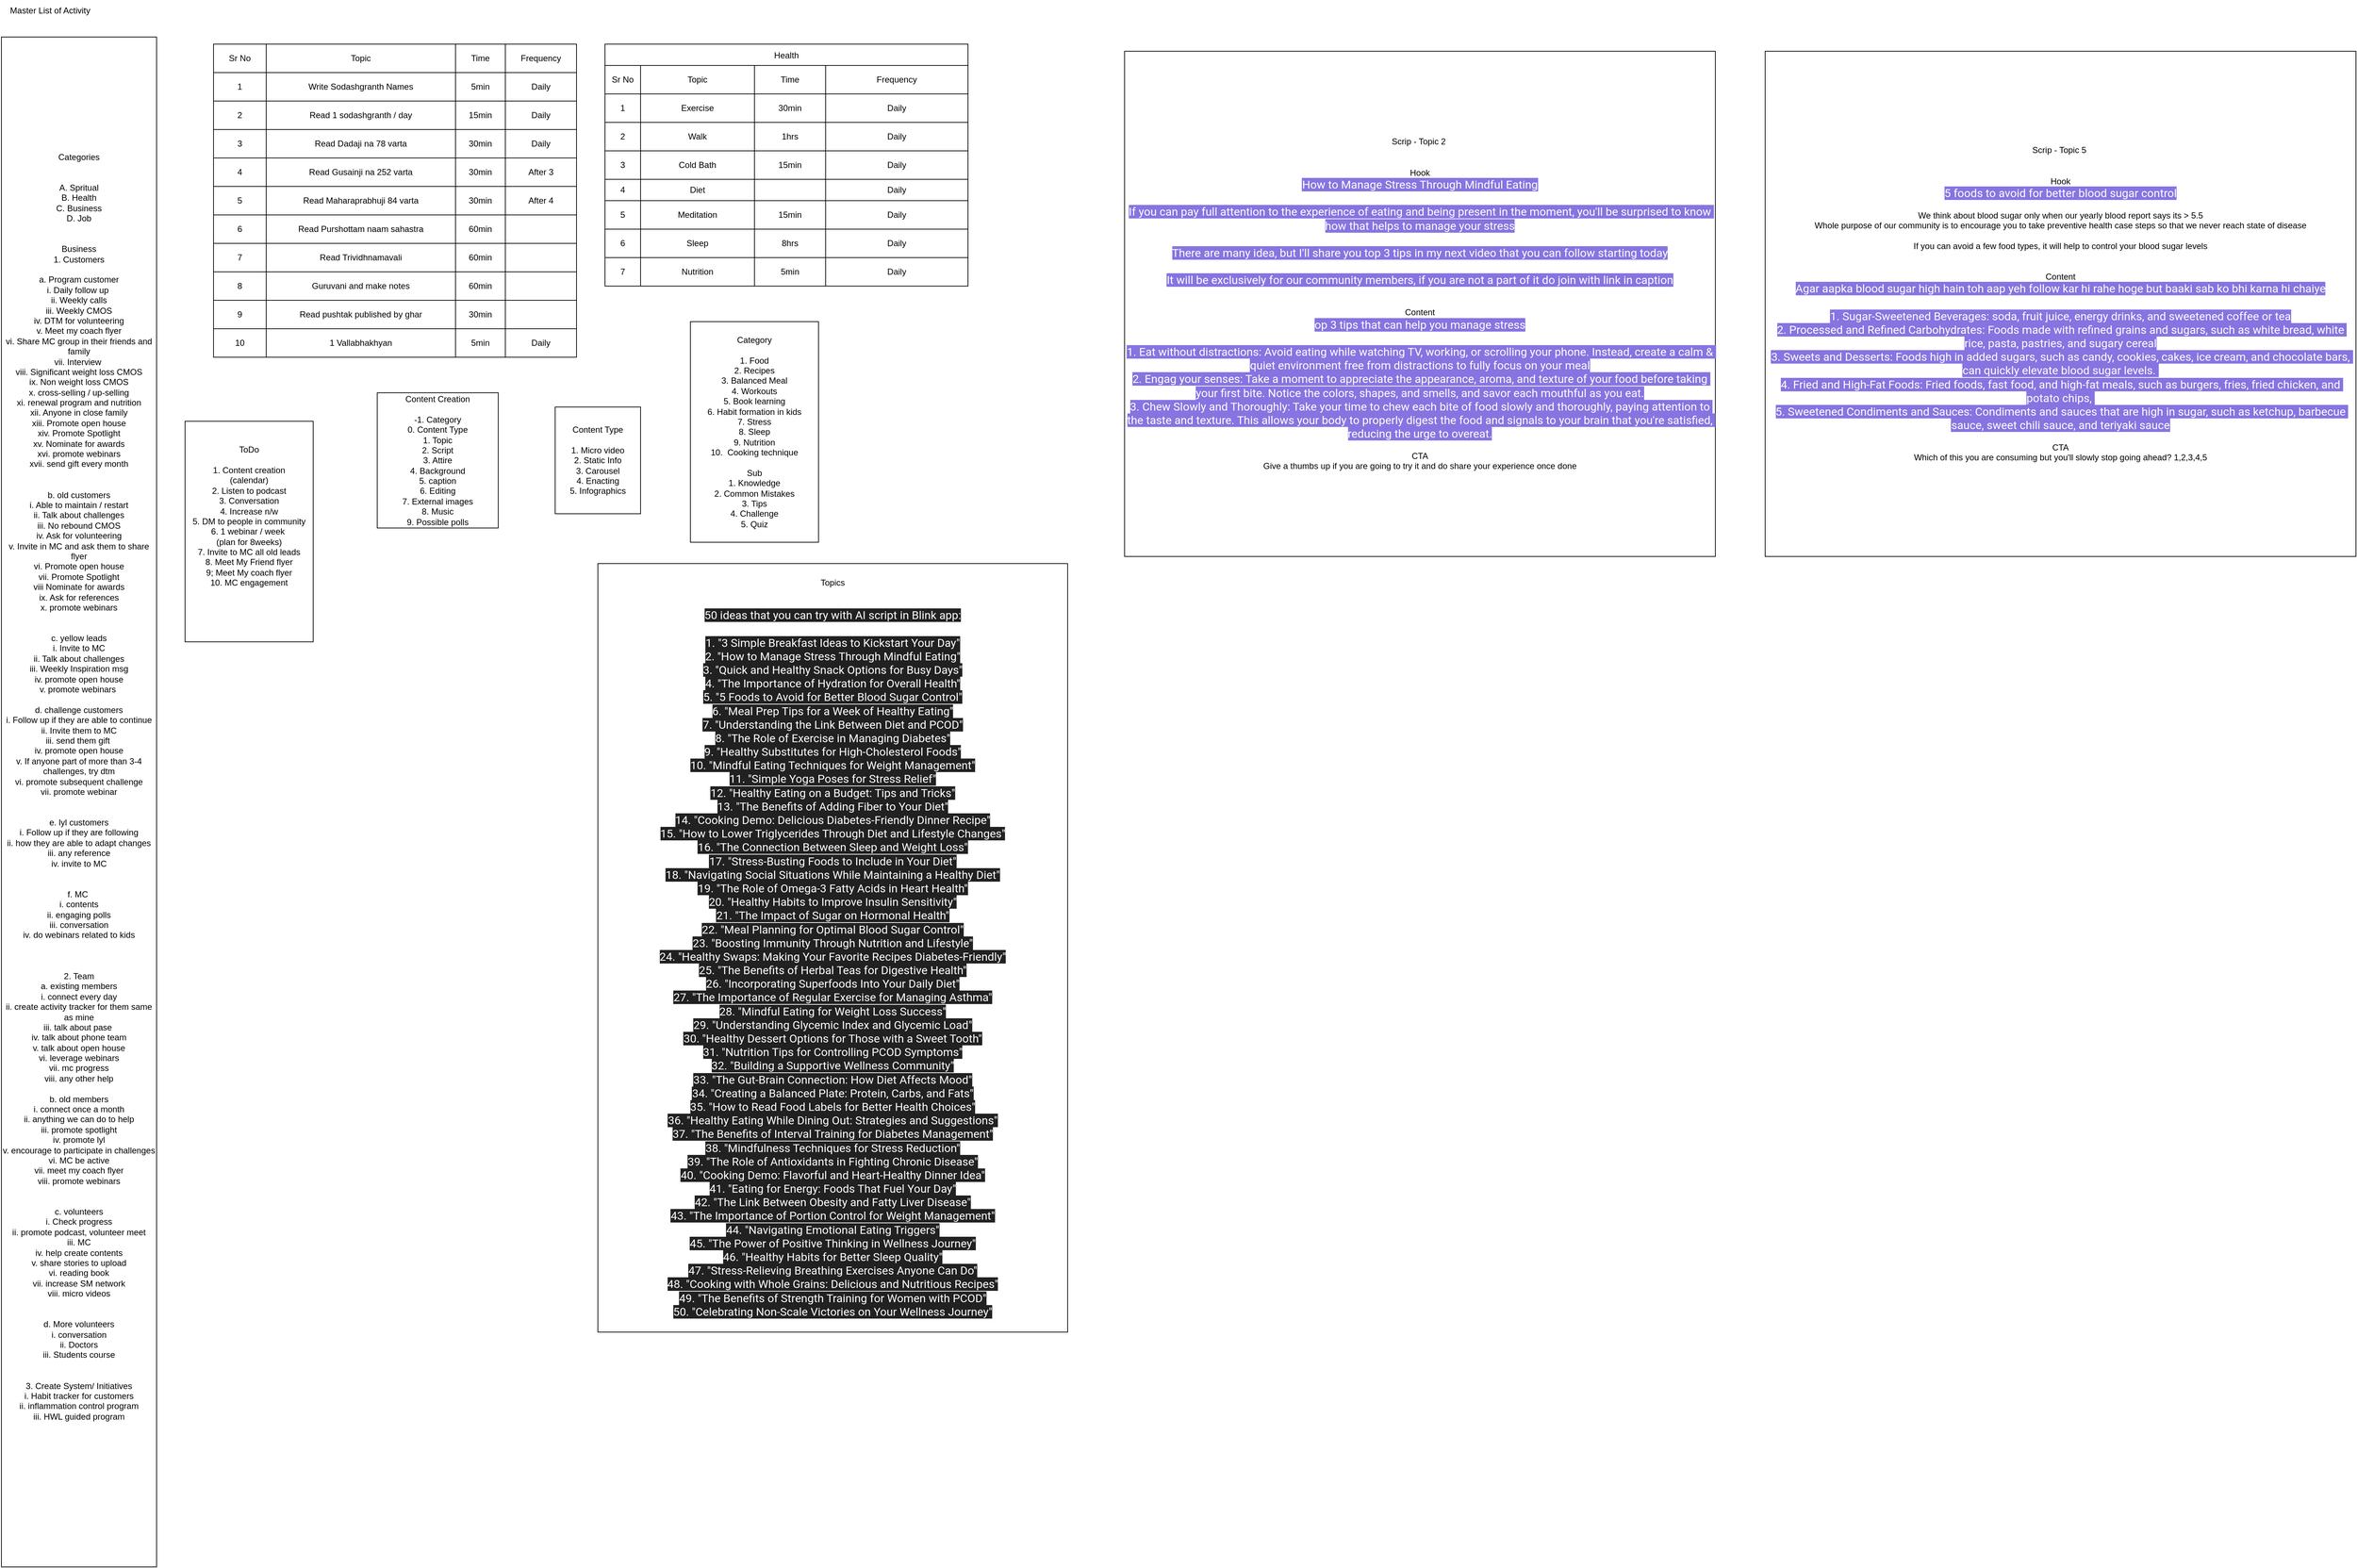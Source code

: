<mxfile version="24.2.7" type="github">
  <diagram name="Page-1" id="o7TmA1QrKZWusFfurLSE">
    <mxGraphModel dx="1266" dy="685" grid="1" gridSize="10" guides="1" tooltips="1" connect="1" arrows="1" fold="1" page="1" pageScale="1" pageWidth="827" pageHeight="1169" math="0" shadow="0">
      <root>
        <mxCell id="0" />
        <mxCell id="1" parent="0" />
        <mxCell id="f_WUbL0dvEo4hb0WviOG-1" value="Categories&lt;div&gt;&lt;br&gt;&lt;/div&gt;&lt;div&gt;&lt;br&gt;&lt;/div&gt;&lt;div&gt;A. Spritual&lt;/div&gt;&lt;div&gt;B. Health&lt;/div&gt;&lt;div&gt;C. Business&lt;/div&gt;&lt;div&gt;D. Job&lt;/div&gt;&lt;div&gt;&lt;br&gt;&lt;/div&gt;&lt;div&gt;&lt;br&gt;&lt;/div&gt;&lt;div&gt;Business&lt;/div&gt;&lt;div&gt;1. Customers&lt;/div&gt;&lt;div&gt;&lt;br&gt;&lt;/div&gt;&lt;div&gt;a. Program customer&lt;/div&gt;&lt;div&gt;i. Daily follow up&amp;nbsp;&lt;/div&gt;&lt;div&gt;ii. Weekly calls&lt;/div&gt;&lt;div&gt;iii. Weekly CMOS&lt;/div&gt;&lt;div&gt;iv. DTM for volunteering&lt;/div&gt;&lt;div&gt;v. Meet my coach flyer&lt;/div&gt;&lt;div&gt;vi. Share MC group in their friends and family&lt;/div&gt;&lt;div&gt;vii. Interview&amp;nbsp;&lt;/div&gt;&lt;div&gt;viii. Significant weight loss CMOS&lt;/div&gt;&lt;div&gt;ix. Non weight loss CMOS&lt;/div&gt;&lt;div&gt;&lt;span style=&quot;background-color: initial;&quot;&gt;x. cross-selling / up-selling&lt;/span&gt;&lt;br&gt;&lt;/div&gt;&lt;div&gt;&lt;span style=&quot;background-color: initial;&quot;&gt;xi. renewal program and nutrition&lt;/span&gt;&lt;/div&gt;&lt;div&gt;&lt;span style=&quot;background-color: initial;&quot;&gt;&amp;nbsp;xii. Anyone in close family&amp;nbsp;&lt;/span&gt;&lt;/div&gt;&lt;div&gt;xiii. Promote open house&lt;br&gt;xiv. Promote Spotlight&lt;br&gt;xv. Nominate for awards&lt;/div&gt;&lt;div&gt;xvi. promote webinars&lt;br&gt;&lt;/div&gt;&lt;div&gt;xvii. send gift every month&lt;/div&gt;&lt;div&gt;&lt;br&gt;&lt;/div&gt;&lt;div&gt;&lt;br&gt;&lt;/div&gt;&lt;div&gt;b. old customers&lt;br&gt;i. Able to maintain / restart&lt;br&gt;ii. Talk about challenges&lt;br&gt;iii. No rebound CMOS&lt;br&gt;iv. Ask for volunteering&lt;br&gt;v. Invite in MC and ask them to share flyer&lt;br&gt;vi. Promote open house&lt;br&gt;vii. Promote Spotlight&lt;br&gt;viii Nominate for awards&lt;br&gt;ix. Ask for references&lt;/div&gt;&lt;div&gt;x. promote webinars&lt;br&gt;&lt;/div&gt;&lt;div&gt;&lt;br&gt;&lt;/div&gt;&lt;div&gt;&lt;br&gt;&lt;/div&gt;&lt;div&gt;c. yellow leads&lt;br&gt;i. Invite to MC&lt;br&gt;ii. Talk about challenges&lt;br&gt;iii. Weekly Inspiration msg&lt;br&gt;iv. promote open house&lt;/div&gt;&lt;div&gt;v. promote webinars&amp;nbsp;&lt;br&gt;&lt;br&gt;&lt;/div&gt;&lt;div&gt;d. challenge customers&lt;/div&gt;&lt;div&gt;i. Follow up if they are able to continue&lt;/div&gt;&lt;div&gt;ii. Invite them to MC&lt;/div&gt;&lt;div&gt;iii. send them gift&amp;nbsp;&lt;/div&gt;&lt;div&gt;iv. promote open house&lt;/div&gt;&lt;div&gt;v. If anyone part of more than 3-4 challenges, try dtm&lt;/div&gt;&lt;div&gt;vi. promote subsequent challenge&lt;/div&gt;&lt;div&gt;vii. promote webinar&lt;/div&gt;&lt;div&gt;&lt;br&gt;&lt;/div&gt;&lt;div&gt;&lt;br&gt;&lt;/div&gt;&lt;div&gt;e. lyl customers&lt;br&gt;i. Follow up if they are following&lt;/div&gt;&lt;div&gt;ii. how they are able to adapt changes&lt;/div&gt;&lt;div&gt;iii. any reference&lt;/div&gt;&lt;div&gt;iv. invite to MC&lt;/div&gt;&lt;div&gt;&lt;br&gt;&lt;br&gt;&lt;/div&gt;&lt;div&gt;f. MC&amp;nbsp;&lt;/div&gt;&lt;div&gt;i. contents&lt;/div&gt;&lt;div&gt;ii. engaging polls&lt;/div&gt;&lt;div&gt;iii. conversation&lt;/div&gt;&lt;div&gt;iv. do webinars related to kids&lt;/div&gt;&lt;div&gt;&lt;br&gt;&lt;/div&gt;&lt;div&gt;&lt;br&gt;&lt;/div&gt;&lt;div&gt;&lt;br&gt;&lt;/div&gt;&lt;div&gt;2. Team&lt;/div&gt;&lt;div&gt;a. existing members&lt;/div&gt;&lt;div&gt;i. connect every day&lt;/div&gt;&lt;div&gt;ii. create activity tracker for them same as mine&lt;/div&gt;&lt;div&gt;iii. talk about pase&amp;nbsp;&lt;/div&gt;&lt;div&gt;iv. talk about phone team&lt;/div&gt;&lt;div&gt;v. talk about open house&lt;/div&gt;&lt;div&gt;vi. leverage webinars&lt;/div&gt;&lt;div&gt;vii. mc progress&lt;/div&gt;&lt;div&gt;viii. any other help&lt;/div&gt;&lt;div&gt;&lt;br&gt;&lt;/div&gt;&lt;div&gt;b. old members&lt;/div&gt;&lt;div&gt;i. connect once a month&lt;/div&gt;&lt;div&gt;ii. anything we can do to help&lt;/div&gt;&lt;div&gt;iii. promote spotlight&lt;/div&gt;&lt;div&gt;iv. promote lyl&lt;/div&gt;&lt;div&gt;v. encourage to participate in challenges&lt;/div&gt;&lt;div&gt;vi. MC be active&lt;/div&gt;&lt;div&gt;vii. meet my coach flyer&lt;/div&gt;&lt;div&gt;viii. promote webinars&lt;/div&gt;&lt;div&gt;&lt;br&gt;&lt;/div&gt;&lt;div&gt;&lt;br&gt;&lt;/div&gt;&lt;div&gt;c. volunteers&lt;/div&gt;&lt;div&gt;i. Check progress&lt;/div&gt;&lt;div&gt;ii. promote podcast, volunteer meet&lt;/div&gt;&lt;div&gt;iii. MC&lt;/div&gt;&lt;div&gt;iv. help create contents&lt;/div&gt;&lt;div&gt;v. share stories to upload&lt;/div&gt;&lt;div&gt;vi. reading book&lt;/div&gt;&lt;div&gt;vii. increase SM network&lt;/div&gt;&lt;div&gt;viii. micro videos&lt;/div&gt;&lt;div&gt;&lt;br&gt;&lt;/div&gt;&lt;div&gt;&lt;br&gt;&lt;/div&gt;&lt;div&gt;d. More volunteers&lt;/div&gt;&lt;div&gt;i. conversation&lt;/div&gt;&lt;div&gt;ii. Doctors&lt;/div&gt;&lt;div&gt;iii. Students course&lt;/div&gt;&lt;div&gt;&lt;br&gt;&lt;/div&gt;&lt;div&gt;&lt;br&gt;&lt;/div&gt;&lt;div&gt;3. Create System/ Initiatives&lt;/div&gt;&lt;div&gt;i. Habit tracker for customers&lt;/div&gt;&lt;div&gt;ii. inflammation control program&lt;/div&gt;&lt;div&gt;iii. HWL guided program&lt;/div&gt;&lt;div&gt;&lt;br&gt;&lt;/div&gt;&lt;div&gt;&lt;br&gt;&lt;/div&gt;&lt;div&gt;&lt;br&gt;&lt;/div&gt;" style="rounded=0;whiteSpace=wrap;html=1;" vertex="1" parent="1">
          <mxGeometry x="52" y="80" width="218" height="2150" as="geometry" />
        </mxCell>
        <mxCell id="f_WUbL0dvEo4hb0WviOG-2" value="Master List of Activity" style="text;html=1;align=center;verticalAlign=middle;resizable=0;points=[];autosize=1;strokeColor=none;fillColor=none;" vertex="1" parent="1">
          <mxGeometry x="50" y="28" width="140" height="30" as="geometry" />
        </mxCell>
        <mxCell id="f_WUbL0dvEo4hb0WviOG-4" value="" style="shape=table;startSize=0;container=1;collapsible=0;childLayout=tableLayout;" vertex="1" parent="1">
          <mxGeometry x="350" y="90" width="510" height="440" as="geometry" />
        </mxCell>
        <mxCell id="f_WUbL0dvEo4hb0WviOG-5" value="" style="shape=tableRow;horizontal=0;startSize=0;swimlaneHead=0;swimlaneBody=0;strokeColor=inherit;top=0;left=0;bottom=0;right=0;collapsible=0;dropTarget=0;fillColor=none;points=[[0,0.5],[1,0.5]];portConstraint=eastwest;" vertex="1" parent="f_WUbL0dvEo4hb0WviOG-4">
          <mxGeometry width="510" height="40" as="geometry" />
        </mxCell>
        <mxCell id="f_WUbL0dvEo4hb0WviOG-6" value="Sr No" style="shape=partialRectangle;html=1;whiteSpace=wrap;connectable=0;strokeColor=inherit;overflow=hidden;fillColor=none;top=0;left=0;bottom=0;right=0;pointerEvents=1;align=center;" vertex="1" parent="f_WUbL0dvEo4hb0WviOG-5">
          <mxGeometry width="74" height="40" as="geometry">
            <mxRectangle width="74" height="40" as="alternateBounds" />
          </mxGeometry>
        </mxCell>
        <mxCell id="f_WUbL0dvEo4hb0WviOG-7" value="Topic" style="shape=partialRectangle;html=1;whiteSpace=wrap;connectable=0;strokeColor=inherit;overflow=hidden;fillColor=none;top=0;left=0;bottom=0;right=0;pointerEvents=1;" vertex="1" parent="f_WUbL0dvEo4hb0WviOG-5">
          <mxGeometry x="74" width="266" height="40" as="geometry">
            <mxRectangle width="266" height="40" as="alternateBounds" />
          </mxGeometry>
        </mxCell>
        <mxCell id="f_WUbL0dvEo4hb0WviOG-21" value="Time" style="shape=partialRectangle;html=1;whiteSpace=wrap;connectable=0;strokeColor=inherit;overflow=hidden;fillColor=none;top=0;left=0;bottom=0;right=0;pointerEvents=1;" vertex="1" parent="f_WUbL0dvEo4hb0WviOG-5">
          <mxGeometry x="340" width="70" height="40" as="geometry">
            <mxRectangle width="70" height="40" as="alternateBounds" />
          </mxGeometry>
        </mxCell>
        <mxCell id="f_WUbL0dvEo4hb0WviOG-17" value="Frequency" style="shape=partialRectangle;html=1;whiteSpace=wrap;connectable=0;strokeColor=inherit;overflow=hidden;fillColor=none;top=0;left=0;bottom=0;right=0;pointerEvents=1;" vertex="1" parent="f_WUbL0dvEo4hb0WviOG-5">
          <mxGeometry x="410" width="100" height="40" as="geometry">
            <mxRectangle width="100" height="40" as="alternateBounds" />
          </mxGeometry>
        </mxCell>
        <mxCell id="f_WUbL0dvEo4hb0WviOG-8" value="" style="shape=tableRow;horizontal=0;startSize=0;swimlaneHead=0;swimlaneBody=0;strokeColor=inherit;top=0;left=0;bottom=0;right=0;collapsible=0;dropTarget=0;fillColor=none;points=[[0,0.5],[1,0.5]];portConstraint=eastwest;" vertex="1" parent="f_WUbL0dvEo4hb0WviOG-4">
          <mxGeometry y="40" width="510" height="40" as="geometry" />
        </mxCell>
        <mxCell id="f_WUbL0dvEo4hb0WviOG-9" value="1" style="shape=partialRectangle;html=1;whiteSpace=wrap;connectable=0;strokeColor=inherit;overflow=hidden;fillColor=none;top=0;left=0;bottom=0;right=0;pointerEvents=1;" vertex="1" parent="f_WUbL0dvEo4hb0WviOG-8">
          <mxGeometry width="74" height="40" as="geometry">
            <mxRectangle width="74" height="40" as="alternateBounds" />
          </mxGeometry>
        </mxCell>
        <mxCell id="f_WUbL0dvEo4hb0WviOG-10" value="Write Sodashgranth Names" style="shape=partialRectangle;html=1;whiteSpace=wrap;connectable=0;strokeColor=inherit;overflow=hidden;fillColor=none;top=0;left=0;bottom=0;right=0;pointerEvents=1;" vertex="1" parent="f_WUbL0dvEo4hb0WviOG-8">
          <mxGeometry x="74" width="266" height="40" as="geometry">
            <mxRectangle width="266" height="40" as="alternateBounds" />
          </mxGeometry>
        </mxCell>
        <mxCell id="f_WUbL0dvEo4hb0WviOG-22" value="5min" style="shape=partialRectangle;html=1;whiteSpace=wrap;connectable=0;strokeColor=inherit;overflow=hidden;fillColor=none;top=0;left=0;bottom=0;right=0;pointerEvents=1;" vertex="1" parent="f_WUbL0dvEo4hb0WviOG-8">
          <mxGeometry x="340" width="70" height="40" as="geometry">
            <mxRectangle width="70" height="40" as="alternateBounds" />
          </mxGeometry>
        </mxCell>
        <mxCell id="f_WUbL0dvEo4hb0WviOG-18" value="Daily" style="shape=partialRectangle;html=1;whiteSpace=wrap;connectable=0;strokeColor=inherit;overflow=hidden;fillColor=none;top=0;left=0;bottom=0;right=0;pointerEvents=1;" vertex="1" parent="f_WUbL0dvEo4hb0WviOG-8">
          <mxGeometry x="410" width="100" height="40" as="geometry">
            <mxRectangle width="100" height="40" as="alternateBounds" />
          </mxGeometry>
        </mxCell>
        <mxCell id="f_WUbL0dvEo4hb0WviOG-11" value="" style="shape=tableRow;horizontal=0;startSize=0;swimlaneHead=0;swimlaneBody=0;strokeColor=inherit;top=0;left=0;bottom=0;right=0;collapsible=0;dropTarget=0;fillColor=none;points=[[0,0.5],[1,0.5]];portConstraint=eastwest;" vertex="1" parent="f_WUbL0dvEo4hb0WviOG-4">
          <mxGeometry y="80" width="510" height="40" as="geometry" />
        </mxCell>
        <mxCell id="f_WUbL0dvEo4hb0WviOG-12" value="2" style="shape=partialRectangle;html=1;whiteSpace=wrap;connectable=0;strokeColor=inherit;overflow=hidden;fillColor=none;top=0;left=0;bottom=0;right=0;pointerEvents=1;" vertex="1" parent="f_WUbL0dvEo4hb0WviOG-11">
          <mxGeometry width="74" height="40" as="geometry">
            <mxRectangle width="74" height="40" as="alternateBounds" />
          </mxGeometry>
        </mxCell>
        <mxCell id="f_WUbL0dvEo4hb0WviOG-13" value="Read 1 sodashgranth / day" style="shape=partialRectangle;html=1;whiteSpace=wrap;connectable=0;strokeColor=inherit;overflow=hidden;fillColor=none;top=0;left=0;bottom=0;right=0;pointerEvents=1;" vertex="1" parent="f_WUbL0dvEo4hb0WviOG-11">
          <mxGeometry x="74" width="266" height="40" as="geometry">
            <mxRectangle width="266" height="40" as="alternateBounds" />
          </mxGeometry>
        </mxCell>
        <mxCell id="f_WUbL0dvEo4hb0WviOG-23" value="15min" style="shape=partialRectangle;html=1;whiteSpace=wrap;connectable=0;strokeColor=inherit;overflow=hidden;fillColor=none;top=0;left=0;bottom=0;right=0;pointerEvents=1;" vertex="1" parent="f_WUbL0dvEo4hb0WviOG-11">
          <mxGeometry x="340" width="70" height="40" as="geometry">
            <mxRectangle width="70" height="40" as="alternateBounds" />
          </mxGeometry>
        </mxCell>
        <mxCell id="f_WUbL0dvEo4hb0WviOG-19" value="Daily" style="shape=partialRectangle;html=1;whiteSpace=wrap;connectable=0;strokeColor=inherit;overflow=hidden;fillColor=none;top=0;left=0;bottom=0;right=0;pointerEvents=1;" vertex="1" parent="f_WUbL0dvEo4hb0WviOG-11">
          <mxGeometry x="410" width="100" height="40" as="geometry">
            <mxRectangle width="100" height="40" as="alternateBounds" />
          </mxGeometry>
        </mxCell>
        <mxCell id="f_WUbL0dvEo4hb0WviOG-25" style="shape=tableRow;horizontal=0;startSize=0;swimlaneHead=0;swimlaneBody=0;strokeColor=inherit;top=0;left=0;bottom=0;right=0;collapsible=0;dropTarget=0;fillColor=none;points=[[0,0.5],[1,0.5]];portConstraint=eastwest;" vertex="1" parent="f_WUbL0dvEo4hb0WviOG-4">
          <mxGeometry y="120" width="510" height="40" as="geometry" />
        </mxCell>
        <mxCell id="f_WUbL0dvEo4hb0WviOG-26" value="3" style="shape=partialRectangle;html=1;whiteSpace=wrap;connectable=0;strokeColor=inherit;overflow=hidden;fillColor=none;top=0;left=0;bottom=0;right=0;pointerEvents=1;" vertex="1" parent="f_WUbL0dvEo4hb0WviOG-25">
          <mxGeometry width="74" height="40" as="geometry">
            <mxRectangle width="74" height="40" as="alternateBounds" />
          </mxGeometry>
        </mxCell>
        <mxCell id="f_WUbL0dvEo4hb0WviOG-27" value="Read Dadaji na 78 varta" style="shape=partialRectangle;html=1;whiteSpace=wrap;connectable=0;strokeColor=inherit;overflow=hidden;fillColor=none;top=0;left=0;bottom=0;right=0;pointerEvents=1;" vertex="1" parent="f_WUbL0dvEo4hb0WviOG-25">
          <mxGeometry x="74" width="266" height="40" as="geometry">
            <mxRectangle width="266" height="40" as="alternateBounds" />
          </mxGeometry>
        </mxCell>
        <mxCell id="f_WUbL0dvEo4hb0WviOG-28" value="30min" style="shape=partialRectangle;html=1;whiteSpace=wrap;connectable=0;strokeColor=inherit;overflow=hidden;fillColor=none;top=0;left=0;bottom=0;right=0;pointerEvents=1;" vertex="1" parent="f_WUbL0dvEo4hb0WviOG-25">
          <mxGeometry x="340" width="70" height="40" as="geometry">
            <mxRectangle width="70" height="40" as="alternateBounds" />
          </mxGeometry>
        </mxCell>
        <mxCell id="f_WUbL0dvEo4hb0WviOG-29" value="Daily" style="shape=partialRectangle;html=1;whiteSpace=wrap;connectable=0;strokeColor=inherit;overflow=hidden;fillColor=none;top=0;left=0;bottom=0;right=0;pointerEvents=1;" vertex="1" parent="f_WUbL0dvEo4hb0WviOG-25">
          <mxGeometry x="410" width="100" height="40" as="geometry">
            <mxRectangle width="100" height="40" as="alternateBounds" />
          </mxGeometry>
        </mxCell>
        <mxCell id="f_WUbL0dvEo4hb0WviOG-14" value="" style="shape=tableRow;horizontal=0;startSize=0;swimlaneHead=0;swimlaneBody=0;strokeColor=inherit;top=0;left=0;bottom=0;right=0;collapsible=0;dropTarget=0;fillColor=none;points=[[0,0.5],[1,0.5]];portConstraint=eastwest;" vertex="1" parent="f_WUbL0dvEo4hb0WviOG-4">
          <mxGeometry y="160" width="510" height="40" as="geometry" />
        </mxCell>
        <mxCell id="f_WUbL0dvEo4hb0WviOG-15" value="4" style="shape=partialRectangle;html=1;whiteSpace=wrap;connectable=0;strokeColor=inherit;overflow=hidden;fillColor=none;top=0;left=0;bottom=0;right=0;pointerEvents=1;" vertex="1" parent="f_WUbL0dvEo4hb0WviOG-14">
          <mxGeometry width="74" height="40" as="geometry">
            <mxRectangle width="74" height="40" as="alternateBounds" />
          </mxGeometry>
        </mxCell>
        <mxCell id="f_WUbL0dvEo4hb0WviOG-16" value="Read Gusainji na 252 varta" style="shape=partialRectangle;html=1;whiteSpace=wrap;connectable=0;strokeColor=inherit;overflow=hidden;fillColor=none;top=0;left=0;bottom=0;right=0;pointerEvents=1;" vertex="1" parent="f_WUbL0dvEo4hb0WviOG-14">
          <mxGeometry x="74" width="266" height="40" as="geometry">
            <mxRectangle width="266" height="40" as="alternateBounds" />
          </mxGeometry>
        </mxCell>
        <mxCell id="f_WUbL0dvEo4hb0WviOG-24" value="30min" style="shape=partialRectangle;html=1;whiteSpace=wrap;connectable=0;strokeColor=inherit;overflow=hidden;fillColor=none;top=0;left=0;bottom=0;right=0;pointerEvents=1;" vertex="1" parent="f_WUbL0dvEo4hb0WviOG-14">
          <mxGeometry x="340" width="70" height="40" as="geometry">
            <mxRectangle width="70" height="40" as="alternateBounds" />
          </mxGeometry>
        </mxCell>
        <mxCell id="f_WUbL0dvEo4hb0WviOG-20" value="After 3" style="shape=partialRectangle;html=1;whiteSpace=wrap;connectable=0;strokeColor=inherit;overflow=hidden;fillColor=none;top=0;left=0;bottom=0;right=0;pointerEvents=1;" vertex="1" parent="f_WUbL0dvEo4hb0WviOG-14">
          <mxGeometry x="410" width="100" height="40" as="geometry">
            <mxRectangle width="100" height="40" as="alternateBounds" />
          </mxGeometry>
        </mxCell>
        <mxCell id="f_WUbL0dvEo4hb0WviOG-35" style="shape=tableRow;horizontal=0;startSize=0;swimlaneHead=0;swimlaneBody=0;strokeColor=inherit;top=0;left=0;bottom=0;right=0;collapsible=0;dropTarget=0;fillColor=none;points=[[0,0.5],[1,0.5]];portConstraint=eastwest;" vertex="1" parent="f_WUbL0dvEo4hb0WviOG-4">
          <mxGeometry y="200" width="510" height="40" as="geometry" />
        </mxCell>
        <mxCell id="f_WUbL0dvEo4hb0WviOG-36" value="5" style="shape=partialRectangle;html=1;whiteSpace=wrap;connectable=0;strokeColor=inherit;overflow=hidden;fillColor=none;top=0;left=0;bottom=0;right=0;pointerEvents=1;" vertex="1" parent="f_WUbL0dvEo4hb0WviOG-35">
          <mxGeometry width="74" height="40" as="geometry">
            <mxRectangle width="74" height="40" as="alternateBounds" />
          </mxGeometry>
        </mxCell>
        <mxCell id="f_WUbL0dvEo4hb0WviOG-37" value="Read Maharaprabhuji 84 varta" style="shape=partialRectangle;html=1;whiteSpace=wrap;connectable=0;strokeColor=inherit;overflow=hidden;fillColor=none;top=0;left=0;bottom=0;right=0;pointerEvents=1;" vertex="1" parent="f_WUbL0dvEo4hb0WviOG-35">
          <mxGeometry x="74" width="266" height="40" as="geometry">
            <mxRectangle width="266" height="40" as="alternateBounds" />
          </mxGeometry>
        </mxCell>
        <mxCell id="f_WUbL0dvEo4hb0WviOG-38" value="30min" style="shape=partialRectangle;html=1;whiteSpace=wrap;connectable=0;strokeColor=inherit;overflow=hidden;fillColor=none;top=0;left=0;bottom=0;right=0;pointerEvents=1;" vertex="1" parent="f_WUbL0dvEo4hb0WviOG-35">
          <mxGeometry x="340" width="70" height="40" as="geometry">
            <mxRectangle width="70" height="40" as="alternateBounds" />
          </mxGeometry>
        </mxCell>
        <mxCell id="f_WUbL0dvEo4hb0WviOG-39" value="After 4" style="shape=partialRectangle;html=1;whiteSpace=wrap;connectable=0;strokeColor=inherit;overflow=hidden;fillColor=none;top=0;left=0;bottom=0;right=0;pointerEvents=1;" vertex="1" parent="f_WUbL0dvEo4hb0WviOG-35">
          <mxGeometry x="410" width="100" height="40" as="geometry">
            <mxRectangle width="100" height="40" as="alternateBounds" />
          </mxGeometry>
        </mxCell>
        <mxCell id="f_WUbL0dvEo4hb0WviOG-40" style="shape=tableRow;horizontal=0;startSize=0;swimlaneHead=0;swimlaneBody=0;strokeColor=inherit;top=0;left=0;bottom=0;right=0;collapsible=0;dropTarget=0;fillColor=none;points=[[0,0.5],[1,0.5]];portConstraint=eastwest;" vertex="1" parent="f_WUbL0dvEo4hb0WviOG-4">
          <mxGeometry y="240" width="510" height="40" as="geometry" />
        </mxCell>
        <mxCell id="f_WUbL0dvEo4hb0WviOG-41" value="6" style="shape=partialRectangle;html=1;whiteSpace=wrap;connectable=0;strokeColor=inherit;overflow=hidden;fillColor=none;top=0;left=0;bottom=0;right=0;pointerEvents=1;" vertex="1" parent="f_WUbL0dvEo4hb0WviOG-40">
          <mxGeometry width="74" height="40" as="geometry">
            <mxRectangle width="74" height="40" as="alternateBounds" />
          </mxGeometry>
        </mxCell>
        <mxCell id="f_WUbL0dvEo4hb0WviOG-42" value="Read Purshottam naam sahastra" style="shape=partialRectangle;html=1;whiteSpace=wrap;connectable=0;strokeColor=inherit;overflow=hidden;fillColor=none;top=0;left=0;bottom=0;right=0;pointerEvents=1;" vertex="1" parent="f_WUbL0dvEo4hb0WviOG-40">
          <mxGeometry x="74" width="266" height="40" as="geometry">
            <mxRectangle width="266" height="40" as="alternateBounds" />
          </mxGeometry>
        </mxCell>
        <mxCell id="f_WUbL0dvEo4hb0WviOG-43" value="60min" style="shape=partialRectangle;html=1;whiteSpace=wrap;connectable=0;strokeColor=inherit;overflow=hidden;fillColor=none;top=0;left=0;bottom=0;right=0;pointerEvents=1;" vertex="1" parent="f_WUbL0dvEo4hb0WviOG-40">
          <mxGeometry x="340" width="70" height="40" as="geometry">
            <mxRectangle width="70" height="40" as="alternateBounds" />
          </mxGeometry>
        </mxCell>
        <mxCell id="f_WUbL0dvEo4hb0WviOG-44" style="shape=partialRectangle;html=1;whiteSpace=wrap;connectable=0;strokeColor=inherit;overflow=hidden;fillColor=none;top=0;left=0;bottom=0;right=0;pointerEvents=1;" vertex="1" parent="f_WUbL0dvEo4hb0WviOG-40">
          <mxGeometry x="410" width="100" height="40" as="geometry">
            <mxRectangle width="100" height="40" as="alternateBounds" />
          </mxGeometry>
        </mxCell>
        <mxCell id="f_WUbL0dvEo4hb0WviOG-45" style="shape=tableRow;horizontal=0;startSize=0;swimlaneHead=0;swimlaneBody=0;strokeColor=inherit;top=0;left=0;bottom=0;right=0;collapsible=0;dropTarget=0;fillColor=none;points=[[0,0.5],[1,0.5]];portConstraint=eastwest;" vertex="1" parent="f_WUbL0dvEo4hb0WviOG-4">
          <mxGeometry y="280" width="510" height="40" as="geometry" />
        </mxCell>
        <mxCell id="f_WUbL0dvEo4hb0WviOG-46" value="7" style="shape=partialRectangle;html=1;whiteSpace=wrap;connectable=0;strokeColor=inherit;overflow=hidden;fillColor=none;top=0;left=0;bottom=0;right=0;pointerEvents=1;" vertex="1" parent="f_WUbL0dvEo4hb0WviOG-45">
          <mxGeometry width="74" height="40" as="geometry">
            <mxRectangle width="74" height="40" as="alternateBounds" />
          </mxGeometry>
        </mxCell>
        <mxCell id="f_WUbL0dvEo4hb0WviOG-47" value="Read Trividhnamavali" style="shape=partialRectangle;html=1;whiteSpace=wrap;connectable=0;strokeColor=inherit;overflow=hidden;fillColor=none;top=0;left=0;bottom=0;right=0;pointerEvents=1;" vertex="1" parent="f_WUbL0dvEo4hb0WviOG-45">
          <mxGeometry x="74" width="266" height="40" as="geometry">
            <mxRectangle width="266" height="40" as="alternateBounds" />
          </mxGeometry>
        </mxCell>
        <mxCell id="f_WUbL0dvEo4hb0WviOG-48" value="60min" style="shape=partialRectangle;html=1;whiteSpace=wrap;connectable=0;strokeColor=inherit;overflow=hidden;fillColor=none;top=0;left=0;bottom=0;right=0;pointerEvents=1;" vertex="1" parent="f_WUbL0dvEo4hb0WviOG-45">
          <mxGeometry x="340" width="70" height="40" as="geometry">
            <mxRectangle width="70" height="40" as="alternateBounds" />
          </mxGeometry>
        </mxCell>
        <mxCell id="f_WUbL0dvEo4hb0WviOG-49" style="shape=partialRectangle;html=1;whiteSpace=wrap;connectable=0;strokeColor=inherit;overflow=hidden;fillColor=none;top=0;left=0;bottom=0;right=0;pointerEvents=1;" vertex="1" parent="f_WUbL0dvEo4hb0WviOG-45">
          <mxGeometry x="410" width="100" height="40" as="geometry">
            <mxRectangle width="100" height="40" as="alternateBounds" />
          </mxGeometry>
        </mxCell>
        <mxCell id="f_WUbL0dvEo4hb0WviOG-50" style="shape=tableRow;horizontal=0;startSize=0;swimlaneHead=0;swimlaneBody=0;strokeColor=inherit;top=0;left=0;bottom=0;right=0;collapsible=0;dropTarget=0;fillColor=none;points=[[0,0.5],[1,0.5]];portConstraint=eastwest;" vertex="1" parent="f_WUbL0dvEo4hb0WviOG-4">
          <mxGeometry y="320" width="510" height="40" as="geometry" />
        </mxCell>
        <mxCell id="f_WUbL0dvEo4hb0WviOG-51" value="8" style="shape=partialRectangle;html=1;whiteSpace=wrap;connectable=0;strokeColor=inherit;overflow=hidden;fillColor=none;top=0;left=0;bottom=0;right=0;pointerEvents=1;" vertex="1" parent="f_WUbL0dvEo4hb0WviOG-50">
          <mxGeometry width="74" height="40" as="geometry">
            <mxRectangle width="74" height="40" as="alternateBounds" />
          </mxGeometry>
        </mxCell>
        <mxCell id="f_WUbL0dvEo4hb0WviOG-52" value="Guruvani and make notes" style="shape=partialRectangle;html=1;whiteSpace=wrap;connectable=0;strokeColor=inherit;overflow=hidden;fillColor=none;top=0;left=0;bottom=0;right=0;pointerEvents=1;" vertex="1" parent="f_WUbL0dvEo4hb0WviOG-50">
          <mxGeometry x="74" width="266" height="40" as="geometry">
            <mxRectangle width="266" height="40" as="alternateBounds" />
          </mxGeometry>
        </mxCell>
        <mxCell id="f_WUbL0dvEo4hb0WviOG-53" value="60min" style="shape=partialRectangle;html=1;whiteSpace=wrap;connectable=0;strokeColor=inherit;overflow=hidden;fillColor=none;top=0;left=0;bottom=0;right=0;pointerEvents=1;" vertex="1" parent="f_WUbL0dvEo4hb0WviOG-50">
          <mxGeometry x="340" width="70" height="40" as="geometry">
            <mxRectangle width="70" height="40" as="alternateBounds" />
          </mxGeometry>
        </mxCell>
        <mxCell id="f_WUbL0dvEo4hb0WviOG-54" style="shape=partialRectangle;html=1;whiteSpace=wrap;connectable=0;strokeColor=inherit;overflow=hidden;fillColor=none;top=0;left=0;bottom=0;right=0;pointerEvents=1;" vertex="1" parent="f_WUbL0dvEo4hb0WviOG-50">
          <mxGeometry x="410" width="100" height="40" as="geometry">
            <mxRectangle width="100" height="40" as="alternateBounds" />
          </mxGeometry>
        </mxCell>
        <mxCell id="f_WUbL0dvEo4hb0WviOG-55" style="shape=tableRow;horizontal=0;startSize=0;swimlaneHead=0;swimlaneBody=0;strokeColor=inherit;top=0;left=0;bottom=0;right=0;collapsible=0;dropTarget=0;fillColor=none;points=[[0,0.5],[1,0.5]];portConstraint=eastwest;" vertex="1" parent="f_WUbL0dvEo4hb0WviOG-4">
          <mxGeometry y="360" width="510" height="40" as="geometry" />
        </mxCell>
        <mxCell id="f_WUbL0dvEo4hb0WviOG-56" value="9" style="shape=partialRectangle;html=1;whiteSpace=wrap;connectable=0;strokeColor=inherit;overflow=hidden;fillColor=none;top=0;left=0;bottom=0;right=0;pointerEvents=1;" vertex="1" parent="f_WUbL0dvEo4hb0WviOG-55">
          <mxGeometry width="74" height="40" as="geometry">
            <mxRectangle width="74" height="40" as="alternateBounds" />
          </mxGeometry>
        </mxCell>
        <mxCell id="f_WUbL0dvEo4hb0WviOG-57" value="Read pushtak published by ghar" style="shape=partialRectangle;html=1;whiteSpace=wrap;connectable=0;strokeColor=inherit;overflow=hidden;fillColor=none;top=0;left=0;bottom=0;right=0;pointerEvents=1;" vertex="1" parent="f_WUbL0dvEo4hb0WviOG-55">
          <mxGeometry x="74" width="266" height="40" as="geometry">
            <mxRectangle width="266" height="40" as="alternateBounds" />
          </mxGeometry>
        </mxCell>
        <mxCell id="f_WUbL0dvEo4hb0WviOG-58" value="30min" style="shape=partialRectangle;html=1;whiteSpace=wrap;connectable=0;strokeColor=inherit;overflow=hidden;fillColor=none;top=0;left=0;bottom=0;right=0;pointerEvents=1;" vertex="1" parent="f_WUbL0dvEo4hb0WviOG-55">
          <mxGeometry x="340" width="70" height="40" as="geometry">
            <mxRectangle width="70" height="40" as="alternateBounds" />
          </mxGeometry>
        </mxCell>
        <mxCell id="f_WUbL0dvEo4hb0WviOG-59" style="shape=partialRectangle;html=1;whiteSpace=wrap;connectable=0;strokeColor=inherit;overflow=hidden;fillColor=none;top=0;left=0;bottom=0;right=0;pointerEvents=1;" vertex="1" parent="f_WUbL0dvEo4hb0WviOG-55">
          <mxGeometry x="410" width="100" height="40" as="geometry">
            <mxRectangle width="100" height="40" as="alternateBounds" />
          </mxGeometry>
        </mxCell>
        <mxCell id="f_WUbL0dvEo4hb0WviOG-60" style="shape=tableRow;horizontal=0;startSize=0;swimlaneHead=0;swimlaneBody=0;strokeColor=inherit;top=0;left=0;bottom=0;right=0;collapsible=0;dropTarget=0;fillColor=none;points=[[0,0.5],[1,0.5]];portConstraint=eastwest;" vertex="1" parent="f_WUbL0dvEo4hb0WviOG-4">
          <mxGeometry y="400" width="510" height="40" as="geometry" />
        </mxCell>
        <mxCell id="f_WUbL0dvEo4hb0WviOG-61" value="10" style="shape=partialRectangle;html=1;whiteSpace=wrap;connectable=0;strokeColor=inherit;overflow=hidden;fillColor=none;top=0;left=0;bottom=0;right=0;pointerEvents=1;" vertex="1" parent="f_WUbL0dvEo4hb0WviOG-60">
          <mxGeometry width="74" height="40" as="geometry">
            <mxRectangle width="74" height="40" as="alternateBounds" />
          </mxGeometry>
        </mxCell>
        <mxCell id="f_WUbL0dvEo4hb0WviOG-62" value="1 Vallabhakhyan" style="shape=partialRectangle;html=1;whiteSpace=wrap;connectable=0;strokeColor=inherit;overflow=hidden;fillColor=none;top=0;left=0;bottom=0;right=0;pointerEvents=1;" vertex="1" parent="f_WUbL0dvEo4hb0WviOG-60">
          <mxGeometry x="74" width="266" height="40" as="geometry">
            <mxRectangle width="266" height="40" as="alternateBounds" />
          </mxGeometry>
        </mxCell>
        <mxCell id="f_WUbL0dvEo4hb0WviOG-63" value="5min" style="shape=partialRectangle;html=1;whiteSpace=wrap;connectable=0;strokeColor=inherit;overflow=hidden;fillColor=none;top=0;left=0;bottom=0;right=0;pointerEvents=1;" vertex="1" parent="f_WUbL0dvEo4hb0WviOG-60">
          <mxGeometry x="340" width="70" height="40" as="geometry">
            <mxRectangle width="70" height="40" as="alternateBounds" />
          </mxGeometry>
        </mxCell>
        <mxCell id="f_WUbL0dvEo4hb0WviOG-64" value="Daily" style="shape=partialRectangle;html=1;whiteSpace=wrap;connectable=0;strokeColor=inherit;overflow=hidden;fillColor=none;top=0;left=0;bottom=0;right=0;pointerEvents=1;" vertex="1" parent="f_WUbL0dvEo4hb0WviOG-60">
          <mxGeometry x="410" width="100" height="40" as="geometry">
            <mxRectangle width="100" height="40" as="alternateBounds" />
          </mxGeometry>
        </mxCell>
        <mxCell id="f_WUbL0dvEo4hb0WviOG-65" value="Health" style="shape=table;startSize=30;container=1;collapsible=0;childLayout=tableLayout;" vertex="1" parent="1">
          <mxGeometry x="900" y="90" width="510" height="340" as="geometry" />
        </mxCell>
        <mxCell id="f_WUbL0dvEo4hb0WviOG-66" value="" style="shape=tableRow;horizontal=0;startSize=0;swimlaneHead=0;swimlaneBody=0;strokeColor=inherit;top=0;left=0;bottom=0;right=0;collapsible=0;dropTarget=0;fillColor=none;points=[[0,0.5],[1,0.5]];portConstraint=eastwest;" vertex="1" parent="f_WUbL0dvEo4hb0WviOG-65">
          <mxGeometry y="30" width="510" height="40" as="geometry" />
        </mxCell>
        <mxCell id="f_WUbL0dvEo4hb0WviOG-67" value="Sr No" style="shape=partialRectangle;html=1;whiteSpace=wrap;connectable=0;strokeColor=inherit;overflow=hidden;fillColor=none;top=0;left=0;bottom=0;right=0;pointerEvents=1;" vertex="1" parent="f_WUbL0dvEo4hb0WviOG-66">
          <mxGeometry width="50" height="40" as="geometry">
            <mxRectangle width="50" height="40" as="alternateBounds" />
          </mxGeometry>
        </mxCell>
        <mxCell id="f_WUbL0dvEo4hb0WviOG-68" value="Topic" style="shape=partialRectangle;html=1;whiteSpace=wrap;connectable=0;strokeColor=inherit;overflow=hidden;fillColor=none;top=0;left=0;bottom=0;right=0;pointerEvents=1;" vertex="1" parent="f_WUbL0dvEo4hb0WviOG-66">
          <mxGeometry x="50" width="160" height="40" as="geometry">
            <mxRectangle width="160" height="40" as="alternateBounds" />
          </mxGeometry>
        </mxCell>
        <mxCell id="f_WUbL0dvEo4hb0WviOG-69" value="Time" style="shape=partialRectangle;html=1;whiteSpace=wrap;connectable=0;strokeColor=inherit;overflow=hidden;fillColor=none;top=0;left=0;bottom=0;right=0;pointerEvents=1;" vertex="1" parent="f_WUbL0dvEo4hb0WviOG-66">
          <mxGeometry x="210" width="100" height="40" as="geometry">
            <mxRectangle width="100" height="40" as="alternateBounds" />
          </mxGeometry>
        </mxCell>
        <mxCell id="f_WUbL0dvEo4hb0WviOG-70" value="Frequency" style="shape=partialRectangle;html=1;whiteSpace=wrap;connectable=0;strokeColor=inherit;overflow=hidden;fillColor=none;top=0;left=0;bottom=0;right=0;pointerEvents=1;" vertex="1" parent="f_WUbL0dvEo4hb0WviOG-66">
          <mxGeometry x="310" width="200" height="40" as="geometry">
            <mxRectangle width="200" height="40" as="alternateBounds" />
          </mxGeometry>
        </mxCell>
        <mxCell id="f_WUbL0dvEo4hb0WviOG-71" value="" style="shape=tableRow;horizontal=0;startSize=0;swimlaneHead=0;swimlaneBody=0;strokeColor=inherit;top=0;left=0;bottom=0;right=0;collapsible=0;dropTarget=0;fillColor=none;points=[[0,0.5],[1,0.5]];portConstraint=eastwest;" vertex="1" parent="f_WUbL0dvEo4hb0WviOG-65">
          <mxGeometry y="70" width="510" height="40" as="geometry" />
        </mxCell>
        <mxCell id="f_WUbL0dvEo4hb0WviOG-72" value="1" style="shape=partialRectangle;html=1;whiteSpace=wrap;connectable=0;strokeColor=inherit;overflow=hidden;fillColor=none;top=0;left=0;bottom=0;right=0;pointerEvents=1;" vertex="1" parent="f_WUbL0dvEo4hb0WviOG-71">
          <mxGeometry width="50" height="40" as="geometry">
            <mxRectangle width="50" height="40" as="alternateBounds" />
          </mxGeometry>
        </mxCell>
        <mxCell id="f_WUbL0dvEo4hb0WviOG-73" value="Exercise" style="shape=partialRectangle;html=1;whiteSpace=wrap;connectable=0;strokeColor=inherit;overflow=hidden;fillColor=none;top=0;left=0;bottom=0;right=0;pointerEvents=1;" vertex="1" parent="f_WUbL0dvEo4hb0WviOG-71">
          <mxGeometry x="50" width="160" height="40" as="geometry">
            <mxRectangle width="160" height="40" as="alternateBounds" />
          </mxGeometry>
        </mxCell>
        <mxCell id="f_WUbL0dvEo4hb0WviOG-74" value="30min" style="shape=partialRectangle;html=1;whiteSpace=wrap;connectable=0;strokeColor=inherit;overflow=hidden;fillColor=none;top=0;left=0;bottom=0;right=0;pointerEvents=1;" vertex="1" parent="f_WUbL0dvEo4hb0WviOG-71">
          <mxGeometry x="210" width="100" height="40" as="geometry">
            <mxRectangle width="100" height="40" as="alternateBounds" />
          </mxGeometry>
        </mxCell>
        <mxCell id="f_WUbL0dvEo4hb0WviOG-75" value="Daily" style="shape=partialRectangle;html=1;whiteSpace=wrap;connectable=0;strokeColor=inherit;overflow=hidden;fillColor=none;top=0;left=0;bottom=0;right=0;pointerEvents=1;" vertex="1" parent="f_WUbL0dvEo4hb0WviOG-71">
          <mxGeometry x="310" width="200" height="40" as="geometry">
            <mxRectangle width="200" height="40" as="alternateBounds" />
          </mxGeometry>
        </mxCell>
        <mxCell id="f_WUbL0dvEo4hb0WviOG-76" value="" style="shape=tableRow;horizontal=0;startSize=0;swimlaneHead=0;swimlaneBody=0;strokeColor=inherit;top=0;left=0;bottom=0;right=0;collapsible=0;dropTarget=0;fillColor=none;points=[[0,0.5],[1,0.5]];portConstraint=eastwest;" vertex="1" parent="f_WUbL0dvEo4hb0WviOG-65">
          <mxGeometry y="110" width="510" height="40" as="geometry" />
        </mxCell>
        <mxCell id="f_WUbL0dvEo4hb0WviOG-77" value="2" style="shape=partialRectangle;html=1;whiteSpace=wrap;connectable=0;strokeColor=inherit;overflow=hidden;fillColor=none;top=0;left=0;bottom=0;right=0;pointerEvents=1;" vertex="1" parent="f_WUbL0dvEo4hb0WviOG-76">
          <mxGeometry width="50" height="40" as="geometry">
            <mxRectangle width="50" height="40" as="alternateBounds" />
          </mxGeometry>
        </mxCell>
        <mxCell id="f_WUbL0dvEo4hb0WviOG-78" value="Walk" style="shape=partialRectangle;html=1;whiteSpace=wrap;connectable=0;strokeColor=inherit;overflow=hidden;fillColor=none;top=0;left=0;bottom=0;right=0;pointerEvents=1;" vertex="1" parent="f_WUbL0dvEo4hb0WviOG-76">
          <mxGeometry x="50" width="160" height="40" as="geometry">
            <mxRectangle width="160" height="40" as="alternateBounds" />
          </mxGeometry>
        </mxCell>
        <mxCell id="f_WUbL0dvEo4hb0WviOG-79" value="1hrs" style="shape=partialRectangle;html=1;whiteSpace=wrap;connectable=0;strokeColor=inherit;overflow=hidden;fillColor=none;top=0;left=0;bottom=0;right=0;pointerEvents=1;" vertex="1" parent="f_WUbL0dvEo4hb0WviOG-76">
          <mxGeometry x="210" width="100" height="40" as="geometry">
            <mxRectangle width="100" height="40" as="alternateBounds" />
          </mxGeometry>
        </mxCell>
        <mxCell id="f_WUbL0dvEo4hb0WviOG-80" value="Daily" style="shape=partialRectangle;html=1;whiteSpace=wrap;connectable=0;strokeColor=inherit;overflow=hidden;fillColor=none;top=0;left=0;bottom=0;right=0;pointerEvents=1;" vertex="1" parent="f_WUbL0dvEo4hb0WviOG-76">
          <mxGeometry x="310" width="200" height="40" as="geometry">
            <mxRectangle width="200" height="40" as="alternateBounds" />
          </mxGeometry>
        </mxCell>
        <mxCell id="f_WUbL0dvEo4hb0WviOG-81" value="" style="shape=tableRow;horizontal=0;startSize=0;swimlaneHead=0;swimlaneBody=0;strokeColor=inherit;top=0;left=0;bottom=0;right=0;collapsible=0;dropTarget=0;fillColor=none;points=[[0,0.5],[1,0.5]];portConstraint=eastwest;" vertex="1" parent="f_WUbL0dvEo4hb0WviOG-65">
          <mxGeometry y="150" width="510" height="40" as="geometry" />
        </mxCell>
        <mxCell id="f_WUbL0dvEo4hb0WviOG-82" value="3" style="shape=partialRectangle;html=1;whiteSpace=wrap;connectable=0;strokeColor=inherit;overflow=hidden;fillColor=none;top=0;left=0;bottom=0;right=0;pointerEvents=1;" vertex="1" parent="f_WUbL0dvEo4hb0WviOG-81">
          <mxGeometry width="50" height="40" as="geometry">
            <mxRectangle width="50" height="40" as="alternateBounds" />
          </mxGeometry>
        </mxCell>
        <mxCell id="f_WUbL0dvEo4hb0WviOG-83" value="Cold Bath" style="shape=partialRectangle;html=1;whiteSpace=wrap;connectable=0;strokeColor=inherit;overflow=hidden;fillColor=none;top=0;left=0;bottom=0;right=0;pointerEvents=1;" vertex="1" parent="f_WUbL0dvEo4hb0WviOG-81">
          <mxGeometry x="50" width="160" height="40" as="geometry">
            <mxRectangle width="160" height="40" as="alternateBounds" />
          </mxGeometry>
        </mxCell>
        <mxCell id="f_WUbL0dvEo4hb0WviOG-84" value="15min" style="shape=partialRectangle;html=1;whiteSpace=wrap;connectable=0;strokeColor=inherit;overflow=hidden;fillColor=none;top=0;left=0;bottom=0;right=0;pointerEvents=1;" vertex="1" parent="f_WUbL0dvEo4hb0WviOG-81">
          <mxGeometry x="210" width="100" height="40" as="geometry">
            <mxRectangle width="100" height="40" as="alternateBounds" />
          </mxGeometry>
        </mxCell>
        <mxCell id="f_WUbL0dvEo4hb0WviOG-85" value="Daily" style="shape=partialRectangle;html=1;whiteSpace=wrap;connectable=0;strokeColor=inherit;overflow=hidden;fillColor=none;top=0;left=0;bottom=0;right=0;pointerEvents=1;" vertex="1" parent="f_WUbL0dvEo4hb0WviOG-81">
          <mxGeometry x="310" width="200" height="40" as="geometry">
            <mxRectangle width="200" height="40" as="alternateBounds" />
          </mxGeometry>
        </mxCell>
        <mxCell id="f_WUbL0dvEo4hb0WviOG-86" value="" style="shape=tableRow;horizontal=0;startSize=0;swimlaneHead=0;swimlaneBody=0;strokeColor=inherit;top=0;left=0;bottom=0;right=0;collapsible=0;dropTarget=0;fillColor=none;points=[[0,0.5],[1,0.5]];portConstraint=eastwest;" vertex="1" parent="f_WUbL0dvEo4hb0WviOG-65">
          <mxGeometry y="190" width="510" height="30" as="geometry" />
        </mxCell>
        <mxCell id="f_WUbL0dvEo4hb0WviOG-87" value="4" style="shape=partialRectangle;html=1;whiteSpace=wrap;connectable=0;strokeColor=inherit;overflow=hidden;fillColor=none;top=0;left=0;bottom=0;right=0;pointerEvents=1;" vertex="1" parent="f_WUbL0dvEo4hb0WviOG-86">
          <mxGeometry width="50" height="30" as="geometry">
            <mxRectangle width="50" height="30" as="alternateBounds" />
          </mxGeometry>
        </mxCell>
        <mxCell id="f_WUbL0dvEo4hb0WviOG-88" value="Diet" style="shape=partialRectangle;html=1;whiteSpace=wrap;connectable=0;strokeColor=inherit;overflow=hidden;fillColor=none;top=0;left=0;bottom=0;right=0;pointerEvents=1;" vertex="1" parent="f_WUbL0dvEo4hb0WviOG-86">
          <mxGeometry x="50" width="160" height="30" as="geometry">
            <mxRectangle width="160" height="30" as="alternateBounds" />
          </mxGeometry>
        </mxCell>
        <mxCell id="f_WUbL0dvEo4hb0WviOG-89" value="" style="shape=partialRectangle;html=1;whiteSpace=wrap;connectable=0;strokeColor=inherit;overflow=hidden;fillColor=none;top=0;left=0;bottom=0;right=0;pointerEvents=1;" vertex="1" parent="f_WUbL0dvEo4hb0WviOG-86">
          <mxGeometry x="210" width="100" height="30" as="geometry">
            <mxRectangle width="100" height="30" as="alternateBounds" />
          </mxGeometry>
        </mxCell>
        <mxCell id="f_WUbL0dvEo4hb0WviOG-90" value="Daily" style="shape=partialRectangle;html=1;whiteSpace=wrap;connectable=0;strokeColor=inherit;overflow=hidden;fillColor=none;top=0;left=0;bottom=0;right=0;pointerEvents=1;" vertex="1" parent="f_WUbL0dvEo4hb0WviOG-86">
          <mxGeometry x="310" width="200" height="30" as="geometry">
            <mxRectangle width="200" height="30" as="alternateBounds" />
          </mxGeometry>
        </mxCell>
        <mxCell id="f_WUbL0dvEo4hb0WviOG-91" value="" style="shape=tableRow;horizontal=0;startSize=0;swimlaneHead=0;swimlaneBody=0;strokeColor=inherit;top=0;left=0;bottom=0;right=0;collapsible=0;dropTarget=0;fillColor=none;points=[[0,0.5],[1,0.5]];portConstraint=eastwest;" vertex="1" parent="f_WUbL0dvEo4hb0WviOG-65">
          <mxGeometry y="220" width="510" height="40" as="geometry" />
        </mxCell>
        <mxCell id="f_WUbL0dvEo4hb0WviOG-92" value="5" style="shape=partialRectangle;html=1;whiteSpace=wrap;connectable=0;strokeColor=inherit;overflow=hidden;fillColor=none;top=0;left=0;bottom=0;right=0;pointerEvents=1;" vertex="1" parent="f_WUbL0dvEo4hb0WviOG-91">
          <mxGeometry width="50" height="40" as="geometry">
            <mxRectangle width="50" height="40" as="alternateBounds" />
          </mxGeometry>
        </mxCell>
        <mxCell id="f_WUbL0dvEo4hb0WviOG-93" value="Meditation" style="shape=partialRectangle;html=1;whiteSpace=wrap;connectable=0;strokeColor=inherit;overflow=hidden;fillColor=none;top=0;left=0;bottom=0;right=0;pointerEvents=1;" vertex="1" parent="f_WUbL0dvEo4hb0WviOG-91">
          <mxGeometry x="50" width="160" height="40" as="geometry">
            <mxRectangle width="160" height="40" as="alternateBounds" />
          </mxGeometry>
        </mxCell>
        <mxCell id="f_WUbL0dvEo4hb0WviOG-94" value="15min" style="shape=partialRectangle;html=1;whiteSpace=wrap;connectable=0;strokeColor=inherit;overflow=hidden;fillColor=none;top=0;left=0;bottom=0;right=0;pointerEvents=1;" vertex="1" parent="f_WUbL0dvEo4hb0WviOG-91">
          <mxGeometry x="210" width="100" height="40" as="geometry">
            <mxRectangle width="100" height="40" as="alternateBounds" />
          </mxGeometry>
        </mxCell>
        <mxCell id="f_WUbL0dvEo4hb0WviOG-95" value="Daily" style="shape=partialRectangle;html=1;whiteSpace=wrap;connectable=0;strokeColor=inherit;overflow=hidden;fillColor=none;top=0;left=0;bottom=0;right=0;pointerEvents=1;" vertex="1" parent="f_WUbL0dvEo4hb0WviOG-91">
          <mxGeometry x="310" width="200" height="40" as="geometry">
            <mxRectangle width="200" height="40" as="alternateBounds" />
          </mxGeometry>
        </mxCell>
        <mxCell id="f_WUbL0dvEo4hb0WviOG-96" style="shape=tableRow;horizontal=0;startSize=0;swimlaneHead=0;swimlaneBody=0;strokeColor=inherit;top=0;left=0;bottom=0;right=0;collapsible=0;dropTarget=0;fillColor=none;points=[[0,0.5],[1,0.5]];portConstraint=eastwest;" vertex="1" parent="f_WUbL0dvEo4hb0WviOG-65">
          <mxGeometry y="260" width="510" height="40" as="geometry" />
        </mxCell>
        <mxCell id="f_WUbL0dvEo4hb0WviOG-97" value="6" style="shape=partialRectangle;html=1;whiteSpace=wrap;connectable=0;strokeColor=inherit;overflow=hidden;fillColor=none;top=0;left=0;bottom=0;right=0;pointerEvents=1;" vertex="1" parent="f_WUbL0dvEo4hb0WviOG-96">
          <mxGeometry width="50" height="40" as="geometry">
            <mxRectangle width="50" height="40" as="alternateBounds" />
          </mxGeometry>
        </mxCell>
        <mxCell id="f_WUbL0dvEo4hb0WviOG-98" value="Sleep" style="shape=partialRectangle;html=1;whiteSpace=wrap;connectable=0;strokeColor=inherit;overflow=hidden;fillColor=none;top=0;left=0;bottom=0;right=0;pointerEvents=1;" vertex="1" parent="f_WUbL0dvEo4hb0WviOG-96">
          <mxGeometry x="50" width="160" height="40" as="geometry">
            <mxRectangle width="160" height="40" as="alternateBounds" />
          </mxGeometry>
        </mxCell>
        <mxCell id="f_WUbL0dvEo4hb0WviOG-99" value="8hrs" style="shape=partialRectangle;html=1;whiteSpace=wrap;connectable=0;strokeColor=inherit;overflow=hidden;fillColor=none;top=0;left=0;bottom=0;right=0;pointerEvents=1;" vertex="1" parent="f_WUbL0dvEo4hb0WviOG-96">
          <mxGeometry x="210" width="100" height="40" as="geometry">
            <mxRectangle width="100" height="40" as="alternateBounds" />
          </mxGeometry>
        </mxCell>
        <mxCell id="f_WUbL0dvEo4hb0WviOG-100" value="Daily" style="shape=partialRectangle;html=1;whiteSpace=wrap;connectable=0;strokeColor=inherit;overflow=hidden;fillColor=none;top=0;left=0;bottom=0;right=0;pointerEvents=1;" vertex="1" parent="f_WUbL0dvEo4hb0WviOG-96">
          <mxGeometry x="310" width="200" height="40" as="geometry">
            <mxRectangle width="200" height="40" as="alternateBounds" />
          </mxGeometry>
        </mxCell>
        <mxCell id="f_WUbL0dvEo4hb0WviOG-101" style="shape=tableRow;horizontal=0;startSize=0;swimlaneHead=0;swimlaneBody=0;strokeColor=inherit;top=0;left=0;bottom=0;right=0;collapsible=0;dropTarget=0;fillColor=none;points=[[0,0.5],[1,0.5]];portConstraint=eastwest;" vertex="1" parent="f_WUbL0dvEo4hb0WviOG-65">
          <mxGeometry y="300" width="510" height="40" as="geometry" />
        </mxCell>
        <mxCell id="f_WUbL0dvEo4hb0WviOG-102" value="7" style="shape=partialRectangle;html=1;whiteSpace=wrap;connectable=0;strokeColor=inherit;overflow=hidden;fillColor=none;top=0;left=0;bottom=0;right=0;pointerEvents=1;" vertex="1" parent="f_WUbL0dvEo4hb0WviOG-101">
          <mxGeometry width="50" height="40" as="geometry">
            <mxRectangle width="50" height="40" as="alternateBounds" />
          </mxGeometry>
        </mxCell>
        <mxCell id="f_WUbL0dvEo4hb0WviOG-103" value="Nutrition" style="shape=partialRectangle;html=1;whiteSpace=wrap;connectable=0;strokeColor=inherit;overflow=hidden;fillColor=none;top=0;left=0;bottom=0;right=0;pointerEvents=1;" vertex="1" parent="f_WUbL0dvEo4hb0WviOG-101">
          <mxGeometry x="50" width="160" height="40" as="geometry">
            <mxRectangle width="160" height="40" as="alternateBounds" />
          </mxGeometry>
        </mxCell>
        <mxCell id="f_WUbL0dvEo4hb0WviOG-104" value="5min" style="shape=partialRectangle;html=1;whiteSpace=wrap;connectable=0;strokeColor=inherit;overflow=hidden;fillColor=none;top=0;left=0;bottom=0;right=0;pointerEvents=1;" vertex="1" parent="f_WUbL0dvEo4hb0WviOG-101">
          <mxGeometry x="210" width="100" height="40" as="geometry">
            <mxRectangle width="100" height="40" as="alternateBounds" />
          </mxGeometry>
        </mxCell>
        <mxCell id="f_WUbL0dvEo4hb0WviOG-105" value="Daily" style="shape=partialRectangle;html=1;whiteSpace=wrap;connectable=0;strokeColor=inherit;overflow=hidden;fillColor=none;top=0;left=0;bottom=0;right=0;pointerEvents=1;" vertex="1" parent="f_WUbL0dvEo4hb0WviOG-101">
          <mxGeometry x="310" width="200" height="40" as="geometry">
            <mxRectangle width="200" height="40" as="alternateBounds" />
          </mxGeometry>
        </mxCell>
        <mxCell id="f_WUbL0dvEo4hb0WviOG-107" value="&lt;div&gt;&lt;div&gt;ToDo&lt;/div&gt;&lt;/div&gt;&lt;div&gt;&lt;br&gt;&lt;/div&gt;&lt;div&gt;1. Content creation&lt;br&gt;(calendar)&lt;/div&gt;&lt;div&gt;2. Listen to podcast&lt;/div&gt;&lt;div&gt;3. Conversation&lt;/div&gt;&lt;div&gt;4. Increase n/w&lt;/div&gt;&lt;div&gt;5. DM to people in community&lt;/div&gt;&lt;div&gt;6. 1 webinar / week&amp;nbsp;&lt;/div&gt;&lt;div&gt;(plan for 8weeks)&lt;/div&gt;&lt;div&gt;7. Invite to MC all old leads&lt;/div&gt;&lt;div&gt;8. Meet My Friend flyer&lt;/div&gt;&lt;div&gt;9; Meet My coach flyer&lt;/div&gt;&lt;div&gt;10. MC engagement&lt;/div&gt;&lt;div&gt;&lt;br&gt;&lt;/div&gt;&lt;div&gt;&lt;br&gt;&lt;/div&gt;&lt;div&gt;&lt;br&gt;&lt;/div&gt;" style="rounded=0;whiteSpace=wrap;html=1;" vertex="1" parent="1">
          <mxGeometry x="310" y="620" width="180" height="310" as="geometry" />
        </mxCell>
        <mxCell id="f_WUbL0dvEo4hb0WviOG-108" value="Content Creation&lt;br&gt;&lt;br&gt;-1. Category&lt;div&gt;0. Content Type&lt;br&gt;&lt;div&gt;1. Topic&lt;div&gt;2. Script&lt;/div&gt;&lt;div&gt;3. Attire&lt;/div&gt;&lt;div&gt;4. Background&lt;/div&gt;&lt;div&gt;5. caption&lt;/div&gt;&lt;div&gt;6. Editing&lt;/div&gt;&lt;div&gt;7. External images&lt;/div&gt;&lt;div&gt;8. Music&lt;/div&gt;&lt;div&gt;9. Possible polls&lt;/div&gt;&lt;/div&gt;&lt;/div&gt;" style="rounded=0;whiteSpace=wrap;html=1;" vertex="1" parent="1">
          <mxGeometry x="580" y="580" width="170" height="190" as="geometry" />
        </mxCell>
        <mxCell id="f_WUbL0dvEo4hb0WviOG-109" value="Category&lt;div&gt;&lt;br&gt;&lt;div&gt;1. Food&lt;/div&gt;&lt;div&gt;2. Recipes&lt;/div&gt;&lt;div&gt;3. Balanced Meal&lt;/div&gt;&lt;div&gt;4. Workouts&lt;/div&gt;&lt;div&gt;&lt;span style=&quot;background-color: initial;&quot;&gt;5. Book learning&lt;/span&gt;&lt;br&gt;&lt;/div&gt;&lt;div&gt;6. Habit formation in kids&lt;br&gt;7. Stress&lt;/div&gt;&lt;/div&gt;&lt;div&gt;8. Sleep&lt;/div&gt;&lt;div&gt;9. Nutrition&lt;/div&gt;&lt;div&gt;10.&amp;nbsp; Cooking technique&lt;/div&gt;&lt;div&gt;&lt;br&gt;&lt;/div&gt;&lt;div&gt;Sub&lt;/div&gt;&lt;div&gt;&lt;div&gt;1. Knowledge&lt;/div&gt;&lt;div&gt;2. Common Mistakes&lt;/div&gt;&lt;div&gt;3. Tips&lt;/div&gt;&lt;/div&gt;&lt;div&gt;4. Challenge&lt;/div&gt;&lt;div&gt;5. Quiz&lt;/div&gt;" style="rounded=0;whiteSpace=wrap;html=1;" vertex="1" parent="1">
          <mxGeometry x="1020" y="480" width="180" height="310" as="geometry" />
        </mxCell>
        <mxCell id="f_WUbL0dvEo4hb0WviOG-110" value="Content Type&lt;div&gt;&lt;br&gt;&lt;/div&gt;&lt;div&gt;1. Micro video&lt;/div&gt;&lt;div&gt;2. Static Info&lt;/div&gt;&lt;div&gt;3. Carousel&lt;/div&gt;&lt;div&gt;4. Enacting&lt;/div&gt;&lt;div&gt;5. Infographics&lt;/div&gt;" style="rounded=0;whiteSpace=wrap;html=1;" vertex="1" parent="1">
          <mxGeometry x="830" y="600" width="120" height="150" as="geometry" />
        </mxCell>
        <mxCell id="f_WUbL0dvEo4hb0WviOG-111" value="Topics&lt;div&gt;&lt;br&gt;&lt;/div&gt;&lt;div&gt;&lt;br&gt;&lt;/div&gt;&lt;div&gt;&lt;span style=&quot;color: rgb(255, 255, 255); font-family: Roboto, -apple-system, &amp;quot;apple color emoji&amp;quot;, &amp;quot;system-ui&amp;quot;, &amp;quot;Segoe UI&amp;quot;, Roboto, Oxygen-Sans, Ubuntu, Cantarell, &amp;quot;Helvetica Neue&amp;quot;, sans-serif; font-size: 16px; text-align: start; white-space-collapse: preserve; background-color: rgb(33, 33, 33);&quot;&gt;50 ideas that you can try with AI script in Blink app:&lt;br/&gt;&lt;br/&gt;1. &quot;3 Simple Breakfast Ideas to Kickstart Your Day&quot;&lt;br/&gt;2. &quot;How to Manage Stress Through Mindful Eating&quot;&lt;br/&gt;3. &quot;Quick and Healthy Snack Options for Busy Days&quot;&lt;br/&gt;4. &quot;The Importance of Hydration for Overall Health&quot;&lt;br/&gt;5. &quot;5 Foods to Avoid for Better Blood Sugar Control&quot;&lt;br/&gt;6. &quot;Meal Prep Tips for a Week of Healthy Eating&quot;&lt;br/&gt;7. &quot;Understanding the Link Between Diet and PCOD&quot;&lt;br/&gt;8. &quot;The Role of Exercise in Managing Diabetes&quot;&lt;br/&gt;9. &quot;Healthy Substitutes for High-Cholesterol Foods&quot;&lt;br/&gt;10. &quot;Mindful Eating Techniques for Weight Management&quot;&lt;br/&gt;11. &quot;Simple Yoga Poses for Stress Relief&quot;&lt;br/&gt;12. &quot;Healthy Eating on a Budget: Tips and Tricks&quot;&lt;br/&gt;13. &quot;The Benefits of Adding Fiber to Your Diet&quot;&lt;br/&gt;14. &quot;Cooking Demo: Delicious Diabetes-Friendly Dinner Recipe&quot;&lt;br/&gt;15. &quot;How to Lower Triglycerides Through Diet and Lifestyle Changes&quot;&lt;br/&gt;16. &quot;The Connection Between Sleep and Weight Loss&quot;&lt;br/&gt;17. &quot;Stress-Busting Foods to Include in Your Diet&quot;&lt;br/&gt;18. &quot;Navigating Social Situations While Maintaining a Healthy Diet&quot;&lt;br/&gt;19. &quot;The Role of Omega-3 Fatty Acids in Heart Health&quot;&lt;br/&gt;20. &quot;Healthy Habits to Improve Insulin Sensitivity&quot;&lt;br/&gt;21. &quot;The Impact of Sugar on Hormonal Health&quot;&lt;br/&gt;22. &quot;Meal Planning for Optimal Blood Sugar Control&quot;&lt;br/&gt;23. &quot;Boosting Immunity Through Nutrition and Lifestyle&quot;&lt;br/&gt;24. &quot;Healthy Swaps: Making Your Favorite Recipes Diabetes-Friendly&quot;&lt;br/&gt;25. &quot;The Benefits of Herbal Teas for Digestive Health&quot;&lt;br/&gt;26. &quot;Incorporating Superfoods Into Your Daily Diet&quot;&lt;br/&gt;27. &quot;The Importance of Regular Exercise for Managing Asthma&quot;&lt;br/&gt;28. &quot;Mindful Eating for Weight Loss Success&quot;&lt;br/&gt;29. &quot;Understanding Glycemic Index and Glycemic Load&quot;&lt;br/&gt;30. &quot;Healthy Dessert Options for Those with a Sweet Tooth&quot;&lt;br/&gt;31. &quot;Nutrition Tips for Controlling PCOD Symptoms&quot;&lt;br/&gt;32. &quot;Building a Supportive Wellness Community&quot;&lt;br/&gt;33. &quot;The Gut-Brain Connection: How Diet Affects Mood&quot;&lt;br/&gt;34. &quot;Creating a Balanced Plate: Protein, Carbs, and Fats&quot;&lt;br/&gt;35. &quot;How to Read Food Labels for Better Health Choices&quot;&lt;br/&gt;36. &quot;Healthy Eating While Dining Out: Strategies and Suggestions&quot;&lt;br/&gt;37. &quot;The Benefits of Interval Training for Diabetes Management&quot;&lt;br/&gt;38. &quot;Mindfulness Techniques for Stress Reduction&quot;&lt;br/&gt;39. &quot;The Role of Antioxidants in Fighting Chronic Disease&quot;&lt;br/&gt;40. &quot;Cooking Demo: Flavorful and Heart-Healthy Dinner Idea&quot;&lt;br/&gt;41. &quot;Eating for Energy: Foods That Fuel Your Day&quot;&lt;br/&gt;42. &quot;The Link Between Obesity and Fatty Liver Disease&quot;&lt;br/&gt;43. &quot;The Importance of Portion Control for Weight Management&quot;&lt;br/&gt;44. &quot;Navigating Emotional Eating Triggers&quot;&lt;br/&gt;45. &quot;The Power of Positive Thinking in Wellness Journey&quot;&lt;br/&gt;46. &quot;Healthy Habits for Better Sleep Quality&quot;&lt;br/&gt;47. &quot;Stress-Relieving Breathing Exercises Anyone Can Do&quot;&lt;br/&gt;48. &quot;Cooking with Whole Grains: Delicious and Nutritious Recipes&quot;&lt;br/&gt;49. &quot;The Benefits of Strength Training for Women with PCOD&quot;&lt;br/&gt;50. &quot;Celebrating Non-Scale Victories on Your Wellness Journey&quot;&lt;/span&gt;&lt;br&gt;&lt;/div&gt;" style="rounded=0;whiteSpace=wrap;html=1;" vertex="1" parent="1">
          <mxGeometry x="890" y="820" width="660" height="1080" as="geometry" />
        </mxCell>
        <mxCell id="f_WUbL0dvEo4hb0WviOG-113" value="Scrip - Topic 2&amp;nbsp;&lt;div&gt;&lt;br&gt;&lt;/div&gt;&lt;div&gt;&lt;br&gt;&lt;/div&gt;&lt;div&gt;Hook&lt;/div&gt;&lt;div&gt;&lt;span style=&quot;color: rgb(255, 255, 255); font-family: Roboto, -apple-system, &amp;quot;apple color emoji&amp;quot;, &amp;quot;system-ui&amp;quot;, &amp;quot;Segoe UI&amp;quot;, Roboto, Oxygen-Sans, Ubuntu, Cantarell, &amp;quot;Helvetica Neue&amp;quot;, sans-serif; font-size: 16px; text-align: start; white-space-collapse: preserve; background-color: rgb(135, 116, 225);&quot;&gt;How to Manage Stress Through Mindful Eating&lt;br&gt;&lt;br&gt;If you can pay full attention to the experience of eating and being present in the moment, you&#39;ll be surprised to know how that helps to manage your stress&lt;br&gt;&lt;br&gt;There are many idea, but I&#39;ll share you top 3 tips in my next video that you can follow starting today&lt;br&gt;&lt;br&gt;It will be exclusively for our community members, if you are not a part of it do join with link in caption&lt;/span&gt;&lt;br&gt;&lt;/div&gt;&lt;div&gt;&lt;br&gt;&lt;/div&gt;&lt;div&gt;&lt;br&gt;&lt;/div&gt;&lt;div&gt;Content&lt;/div&gt;&lt;div&gt;&lt;span style=&quot;color: rgb(255, 255, 255); font-family: Roboto, -apple-system, &amp;quot;apple color emoji&amp;quot;, &amp;quot;system-ui&amp;quot;, &amp;quot;Segoe UI&amp;quot;, Roboto, Oxygen-Sans, Ubuntu, Cantarell, &amp;quot;Helvetica Neue&amp;quot;, sans-serif; font-size: 16px; text-align: start; white-space-collapse: preserve; background-color: rgb(135, 116, 225);&quot;&gt;op 3 tips that can help you manage stress&lt;br&gt;&lt;br&gt;1. Eat without distractions: Avoid eating while watching TV, working, or scrolling your phone. Instead, create a calm &amp;amp; quiet environment free from distractions to fully focus on your meal&lt;br&gt;2. Engag your senses: Take a moment to appreciate the appearance, aroma, and texture of your food before taking your first bite. Notice the colors, shapes, and smells, and savor each mouthful as you eat.&lt;br&gt;3. &lt;/span&gt;&lt;span style=&quot;box-sizing: inherit; color: rgb(255, 255, 255); font-family: Roboto, -apple-system, &amp;quot;apple color emoji&amp;quot;, &amp;quot;system-ui&amp;quot;, &amp;quot;Segoe UI&amp;quot;, Roboto, Oxygen-Sans, Ubuntu, Cantarell, &amp;quot;Helvetica Neue&amp;quot;, sans-serif; font-size: 16px; text-align: start; white-space-collapse: preserve; background-color: rgb(135, 116, 225);&quot;&gt;Chew Slowly and Thoroughly&lt;/span&gt;&lt;span style=&quot;color: rgb(255, 255, 255); font-family: Roboto, -apple-system, &amp;quot;apple color emoji&amp;quot;, &amp;quot;system-ui&amp;quot;, &amp;quot;Segoe UI&amp;quot;, Roboto, Oxygen-Sans, Ubuntu, Cantarell, &amp;quot;Helvetica Neue&amp;quot;, sans-serif; font-size: 16px; text-align: start; white-space-collapse: preserve; background-color: rgb(135, 116, 225);&quot;&gt;: Take your time to chew each bite of food slowly and thoroughly, paying attention to the taste and texture. This allows your body to properly digest the food and signals to your brain that you&#39;re satisfied, reducing the urge to overeat.&lt;/span&gt;&lt;br&gt;&lt;/div&gt;&lt;div&gt;&lt;br&gt;&lt;/div&gt;&lt;div&gt;CTA&lt;/div&gt;&lt;div&gt;Give a thumbs up if you are going to try it and do share your experience once done&lt;/div&gt;" style="rounded=0;whiteSpace=wrap;html=1;" vertex="1" parent="1">
          <mxGeometry x="1630" y="100" width="830" height="710" as="geometry" />
        </mxCell>
        <mxCell id="f_WUbL0dvEo4hb0WviOG-114" value="Scrip - Topic 5&amp;nbsp;&lt;div&gt;&lt;br&gt;&lt;/div&gt;&lt;div&gt;&lt;br&gt;&lt;/div&gt;&lt;div&gt;Hook&lt;/div&gt;&lt;div&gt;&lt;span style=&quot;color: rgb(255, 255, 255); font-family: Roboto, -apple-system, &amp;quot;apple color emoji&amp;quot;, &amp;quot;system-ui&amp;quot;, &amp;quot;Segoe UI&amp;quot;, Roboto, Oxygen-Sans, Ubuntu, Cantarell, &amp;quot;Helvetica Neue&amp;quot;, sans-serif; font-size: 16px; text-align: start; white-space-collapse: preserve; background-color: rgb(135, 116, 225);&quot;&gt;5 foods to avoid for better blood sugar control&lt;br&gt;&lt;/span&gt;&lt;br&gt;We think about blood sugar only when our yearly blood report says its &amp;gt; 5.5&lt;/div&gt;&lt;div&gt;Whole purpose of our community is to encourage you to take preventive health case steps so that we never reach state of disease&lt;/div&gt;&lt;div&gt;&lt;br&gt;&lt;/div&gt;&lt;div&gt;If you can avoid a few food types, it will help to control your blood sugar levels&lt;/div&gt;&lt;div&gt;&lt;br&gt;&lt;/div&gt;&lt;div&gt;&lt;br&gt;&lt;/div&gt;&lt;div&gt;Content&lt;/div&gt;&lt;div&gt;&lt;span style=&quot;color: rgb(255, 255, 255); font-family: Roboto, -apple-system, &amp;quot;apple color emoji&amp;quot;, &amp;quot;system-ui&amp;quot;, &amp;quot;Segoe UI&amp;quot;, Roboto, Oxygen-Sans, Ubuntu, Cantarell, &amp;quot;Helvetica Neue&amp;quot;, sans-serif; font-size: 16px; text-align: start; white-space-collapse: preserve; background-color: rgb(135, 116, 225);&quot;&gt;Agar aapka blood sugar high hain toh aap yeh follow kar hi rahe hoge but baaki sab ko bhi karna hi chaiye&lt;br&gt;&lt;br&gt;1. &lt;/span&gt;&lt;span style=&quot;box-sizing: inherit; color: rgb(255, 255, 255); font-family: Roboto, -apple-system, &amp;quot;apple color emoji&amp;quot;, &amp;quot;system-ui&amp;quot;, &amp;quot;Segoe UI&amp;quot;, Roboto, Oxygen-Sans, Ubuntu, Cantarell, &amp;quot;Helvetica Neue&amp;quot;, sans-serif; font-size: 16px; text-align: start; white-space-collapse: preserve; background-color: rgb(135, 116, 225);&quot;&gt;Sugar-Sweetened Beverages&lt;/span&gt;&lt;span style=&quot;color: rgb(255, 255, 255); font-family: Roboto, -apple-system, &amp;quot;apple color emoji&amp;quot;, &amp;quot;system-ui&amp;quot;, &amp;quot;Segoe UI&amp;quot;, Roboto, Oxygen-Sans, Ubuntu, Cantarell, &amp;quot;Helvetica Neue&amp;quot;, sans-serif; font-size: 16px; text-align: start; white-space-collapse: preserve; background-color: rgb(135, 116, 225);&quot;&gt;: soda, fruit juice, energy drinks, and sweetened coffee or tea&lt;br&gt;2. &lt;/span&gt;&lt;span style=&quot;box-sizing: inherit; color: rgb(255, 255, 255); font-family: Roboto, -apple-system, &amp;quot;apple color emoji&amp;quot;, &amp;quot;system-ui&amp;quot;, &amp;quot;Segoe UI&amp;quot;, Roboto, Oxygen-Sans, Ubuntu, Cantarell, &amp;quot;Helvetica Neue&amp;quot;, sans-serif; font-size: 16px; text-align: start; white-space-collapse: preserve; background-color: rgb(135, 116, 225);&quot;&gt;Processed and Refined Carbohydrates: Foods made with refined grains and sugars, such as white bread, white rice, pasta, pastries, and sugary cereal&lt;br&gt;3. Sweets and Desserts&lt;/span&gt;&lt;span style=&quot;color: rgb(255, 255, 255); font-family: Roboto, -apple-system, &amp;quot;apple color emoji&amp;quot;, &amp;quot;system-ui&amp;quot;, &amp;quot;Segoe UI&amp;quot;, Roboto, Oxygen-Sans, Ubuntu, Cantarell, &amp;quot;Helvetica Neue&amp;quot;, sans-serif; font-size: 16px; text-align: start; white-space-collapse: preserve; background-color: rgb(135, 116, 225);&quot;&gt;: Foods high in added sugars, such as candy, cookies, cakes, ice cream, and chocolate bars, can quickly elevate blood sugar levels. &lt;br&gt;4. &lt;/span&gt;&lt;span style=&quot;box-sizing: inherit; color: rgb(255, 255, 255); font-family: Roboto, -apple-system, &amp;quot;apple color emoji&amp;quot;, &amp;quot;system-ui&amp;quot;, &amp;quot;Segoe UI&amp;quot;, Roboto, Oxygen-Sans, Ubuntu, Cantarell, &amp;quot;Helvetica Neue&amp;quot;, sans-serif; font-size: 16px; text-align: start; white-space-collapse: preserve; background-color: rgb(135, 116, 225);&quot;&gt;Fried and High-Fat Foods&lt;/span&gt;&lt;span style=&quot;color: rgb(255, 255, 255); font-family: Roboto, -apple-system, &amp;quot;apple color emoji&amp;quot;, &amp;quot;system-ui&amp;quot;, &amp;quot;Segoe UI&amp;quot;, Roboto, Oxygen-Sans, Ubuntu, Cantarell, &amp;quot;Helvetica Neue&amp;quot;, sans-serif; font-size: 16px; text-align: start; white-space-collapse: preserve; background-color: rgb(135, 116, 225);&quot;&gt;: Fried foods, fast food, and high-fat meals, such as burgers, fries, fried chicken, and potato chips, &lt;br&gt;5. &lt;/span&gt;&lt;span style=&quot;box-sizing: inherit; color: rgb(255, 255, 255); font-family: Roboto, -apple-system, &amp;quot;apple color emoji&amp;quot;, &amp;quot;system-ui&amp;quot;, &amp;quot;Segoe UI&amp;quot;, Roboto, Oxygen-Sans, Ubuntu, Cantarell, &amp;quot;Helvetica Neue&amp;quot;, sans-serif; font-size: 16px; text-align: start; white-space-collapse: preserve; background-color: rgb(135, 116, 225);&quot;&gt;Sweetened Condiments and Sauces&lt;/span&gt;&lt;span style=&quot;color: rgb(255, 255, 255); font-family: Roboto, -apple-system, &amp;quot;apple color emoji&amp;quot;, &amp;quot;system-ui&amp;quot;, &amp;quot;Segoe UI&amp;quot;, Roboto, Oxygen-Sans, Ubuntu, Cantarell, &amp;quot;Helvetica Neue&amp;quot;, sans-serif; font-size: 16px; text-align: start; white-space-collapse: preserve; background-color: rgb(135, 116, 225);&quot;&gt;: Condiments and sauces that are high in sugar, such as ketchup, barbecue sauce, sweet chili sauce, and teriyaki sauce&lt;/span&gt;&lt;br&gt;&lt;/div&gt;&lt;div&gt;&lt;br&gt;&lt;/div&gt;&lt;div&gt;CTA&lt;/div&gt;&lt;div&gt;Which of this you are consuming but you&#39;ll slowly stop going ahead? 1,2,3,4,5&lt;/div&gt;" style="rounded=0;whiteSpace=wrap;html=1;" vertex="1" parent="1">
          <mxGeometry x="2530" y="100" width="830" height="710" as="geometry" />
        </mxCell>
      </root>
    </mxGraphModel>
  </diagram>
</mxfile>
